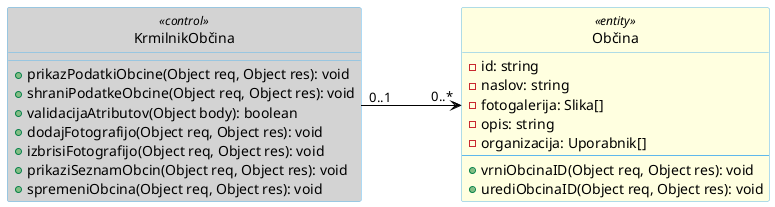 @startuml
skinparam Class {
  backgroundColor white
  borderColor #5FB8EC
  arrowColor black
}
skinparam linetype ortho
skinparam backgroundcolor transparent
skinparam nodesep 100
skinparam ranksep 100
hide circle

Class "KrmilnikObčina" as KrmilnikObcina <<control>> #lightGray {
  +prikazPodatkiObcine(Object req, Object res): void
  +shraniPodatkeObcine(Object req, Object res): void
  +validacijaAtributov(Object body): boolean
  +dodajFotografijo(Object req, Object res): void
  +izbrisiFotografijo(Object req, Object res): void
  +prikaziSeznamObcin(Object req, Object res): void
  +spremeniObcina(Object req, Object res): void
}

Class "Občina" as Obcina <<entity>> #lightYellow {
  -id: string
  -naslov: string 
  -fotogalerija: Slika[]
  -opis: string
  -organizacija: Uporabnik[]
  --
  +vrniObcinaID(Object req, Object res): void
  +urediObcinaID(Object req, Object res): void
}

KrmilnikObcina "0..1 " -right-> " 0..*" Obcina
@enduml